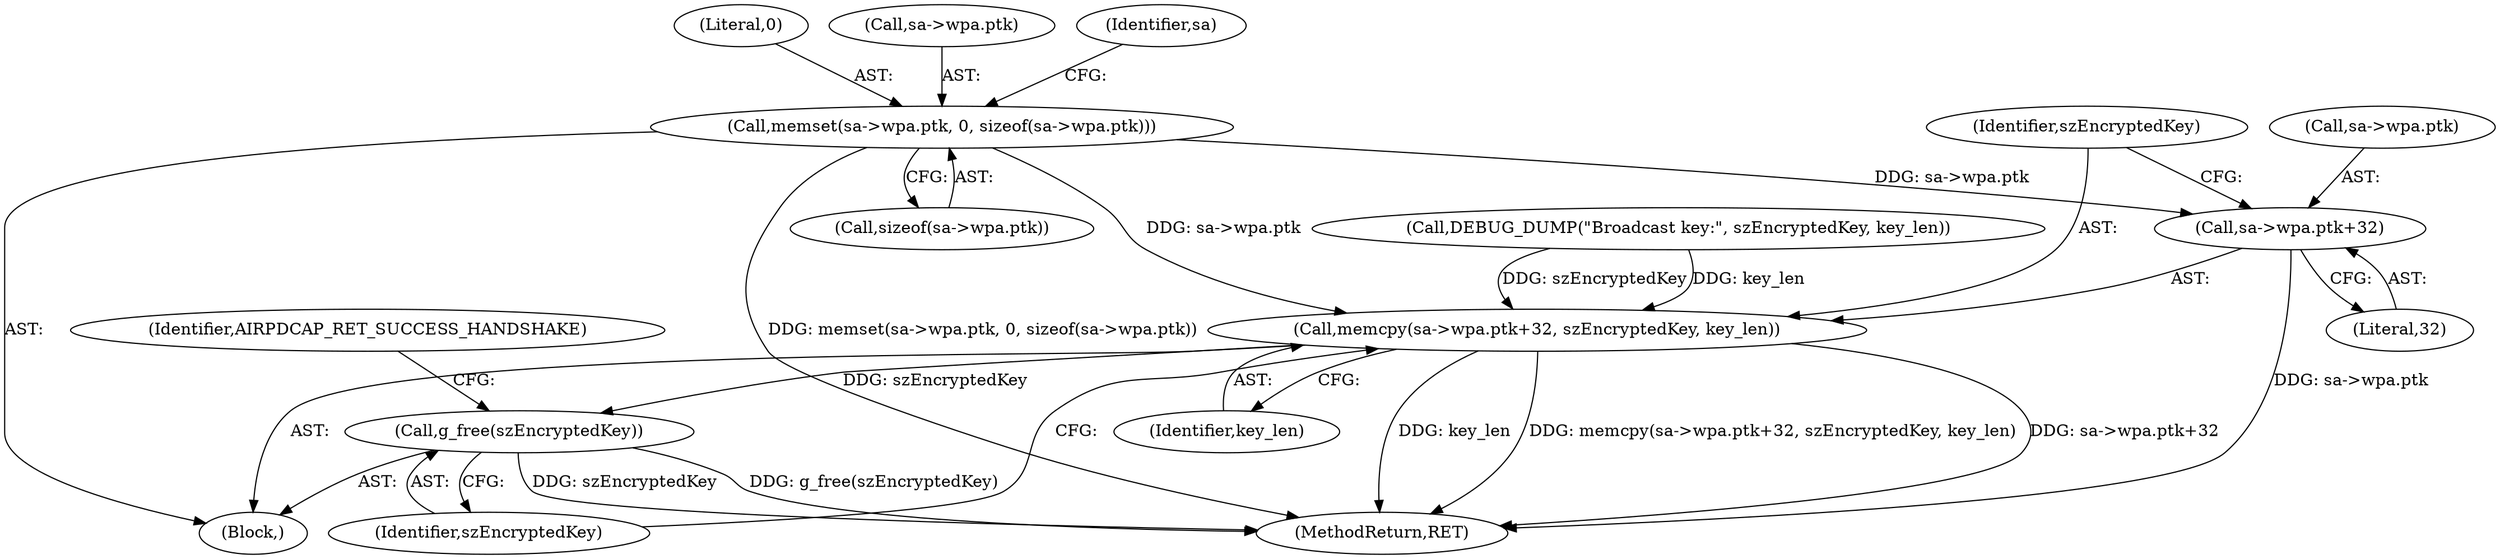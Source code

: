digraph "0_wireshark_b6d838eebf4456192360654092e5587c5207f185@API" {
"1000503" [label="(Call,memset(sa->wpa.ptk, 0, sizeof(sa->wpa.ptk)))"];
"1000516" [label="(Call,memcpy(sa->wpa.ptk+32, szEncryptedKey, key_len))"];
"1000526" [label="(Call,g_free(szEncryptedKey))"];
"1000517" [label="(Call,sa->wpa.ptk+32)"];
"1000516" [label="(Call,memcpy(sa->wpa.ptk+32, szEncryptedKey, key_len))"];
"1000524" [label="(Identifier,szEncryptedKey)"];
"1000510" [label="(Call,sizeof(sa->wpa.ptk))"];
"1000525" [label="(Identifier,key_len)"];
"1000530" [label="(MethodReturn,RET)"];
"1000527" [label="(Identifier,szEncryptedKey)"];
"1000488" [label="(Call,DEBUG_DUMP(\"Broadcast key:\", szEncryptedKey, key_len))"];
"1000509" [label="(Literal,0)"];
"1000523" [label="(Literal,32)"];
"1000504" [label="(Call,sa->wpa.ptk)"];
"1000520" [label="(Identifier,sa)"];
"1000526" [label="(Call,g_free(szEncryptedKey))"];
"1000518" [label="(Call,sa->wpa.ptk)"];
"1000517" [label="(Call,sa->wpa.ptk+32)"];
"1000142" [label="(Block,)"];
"1000529" [label="(Identifier,AIRPDCAP_RET_SUCCESS_HANDSHAKE)"];
"1000503" [label="(Call,memset(sa->wpa.ptk, 0, sizeof(sa->wpa.ptk)))"];
"1000503" -> "1000142"  [label="AST: "];
"1000503" -> "1000510"  [label="CFG: "];
"1000504" -> "1000503"  [label="AST: "];
"1000509" -> "1000503"  [label="AST: "];
"1000510" -> "1000503"  [label="AST: "];
"1000520" -> "1000503"  [label="CFG: "];
"1000503" -> "1000530"  [label="DDG: memset(sa->wpa.ptk, 0, sizeof(sa->wpa.ptk))"];
"1000503" -> "1000516"  [label="DDG: sa->wpa.ptk"];
"1000503" -> "1000517"  [label="DDG: sa->wpa.ptk"];
"1000516" -> "1000142"  [label="AST: "];
"1000516" -> "1000525"  [label="CFG: "];
"1000517" -> "1000516"  [label="AST: "];
"1000524" -> "1000516"  [label="AST: "];
"1000525" -> "1000516"  [label="AST: "];
"1000527" -> "1000516"  [label="CFG: "];
"1000516" -> "1000530"  [label="DDG: key_len"];
"1000516" -> "1000530"  [label="DDG: memcpy(sa->wpa.ptk+32, szEncryptedKey, key_len)"];
"1000516" -> "1000530"  [label="DDG: sa->wpa.ptk+32"];
"1000488" -> "1000516"  [label="DDG: szEncryptedKey"];
"1000488" -> "1000516"  [label="DDG: key_len"];
"1000516" -> "1000526"  [label="DDG: szEncryptedKey"];
"1000526" -> "1000142"  [label="AST: "];
"1000526" -> "1000527"  [label="CFG: "];
"1000527" -> "1000526"  [label="AST: "];
"1000529" -> "1000526"  [label="CFG: "];
"1000526" -> "1000530"  [label="DDG: g_free(szEncryptedKey)"];
"1000526" -> "1000530"  [label="DDG: szEncryptedKey"];
"1000517" -> "1000523"  [label="CFG: "];
"1000518" -> "1000517"  [label="AST: "];
"1000523" -> "1000517"  [label="AST: "];
"1000524" -> "1000517"  [label="CFG: "];
"1000517" -> "1000530"  [label="DDG: sa->wpa.ptk"];
}
